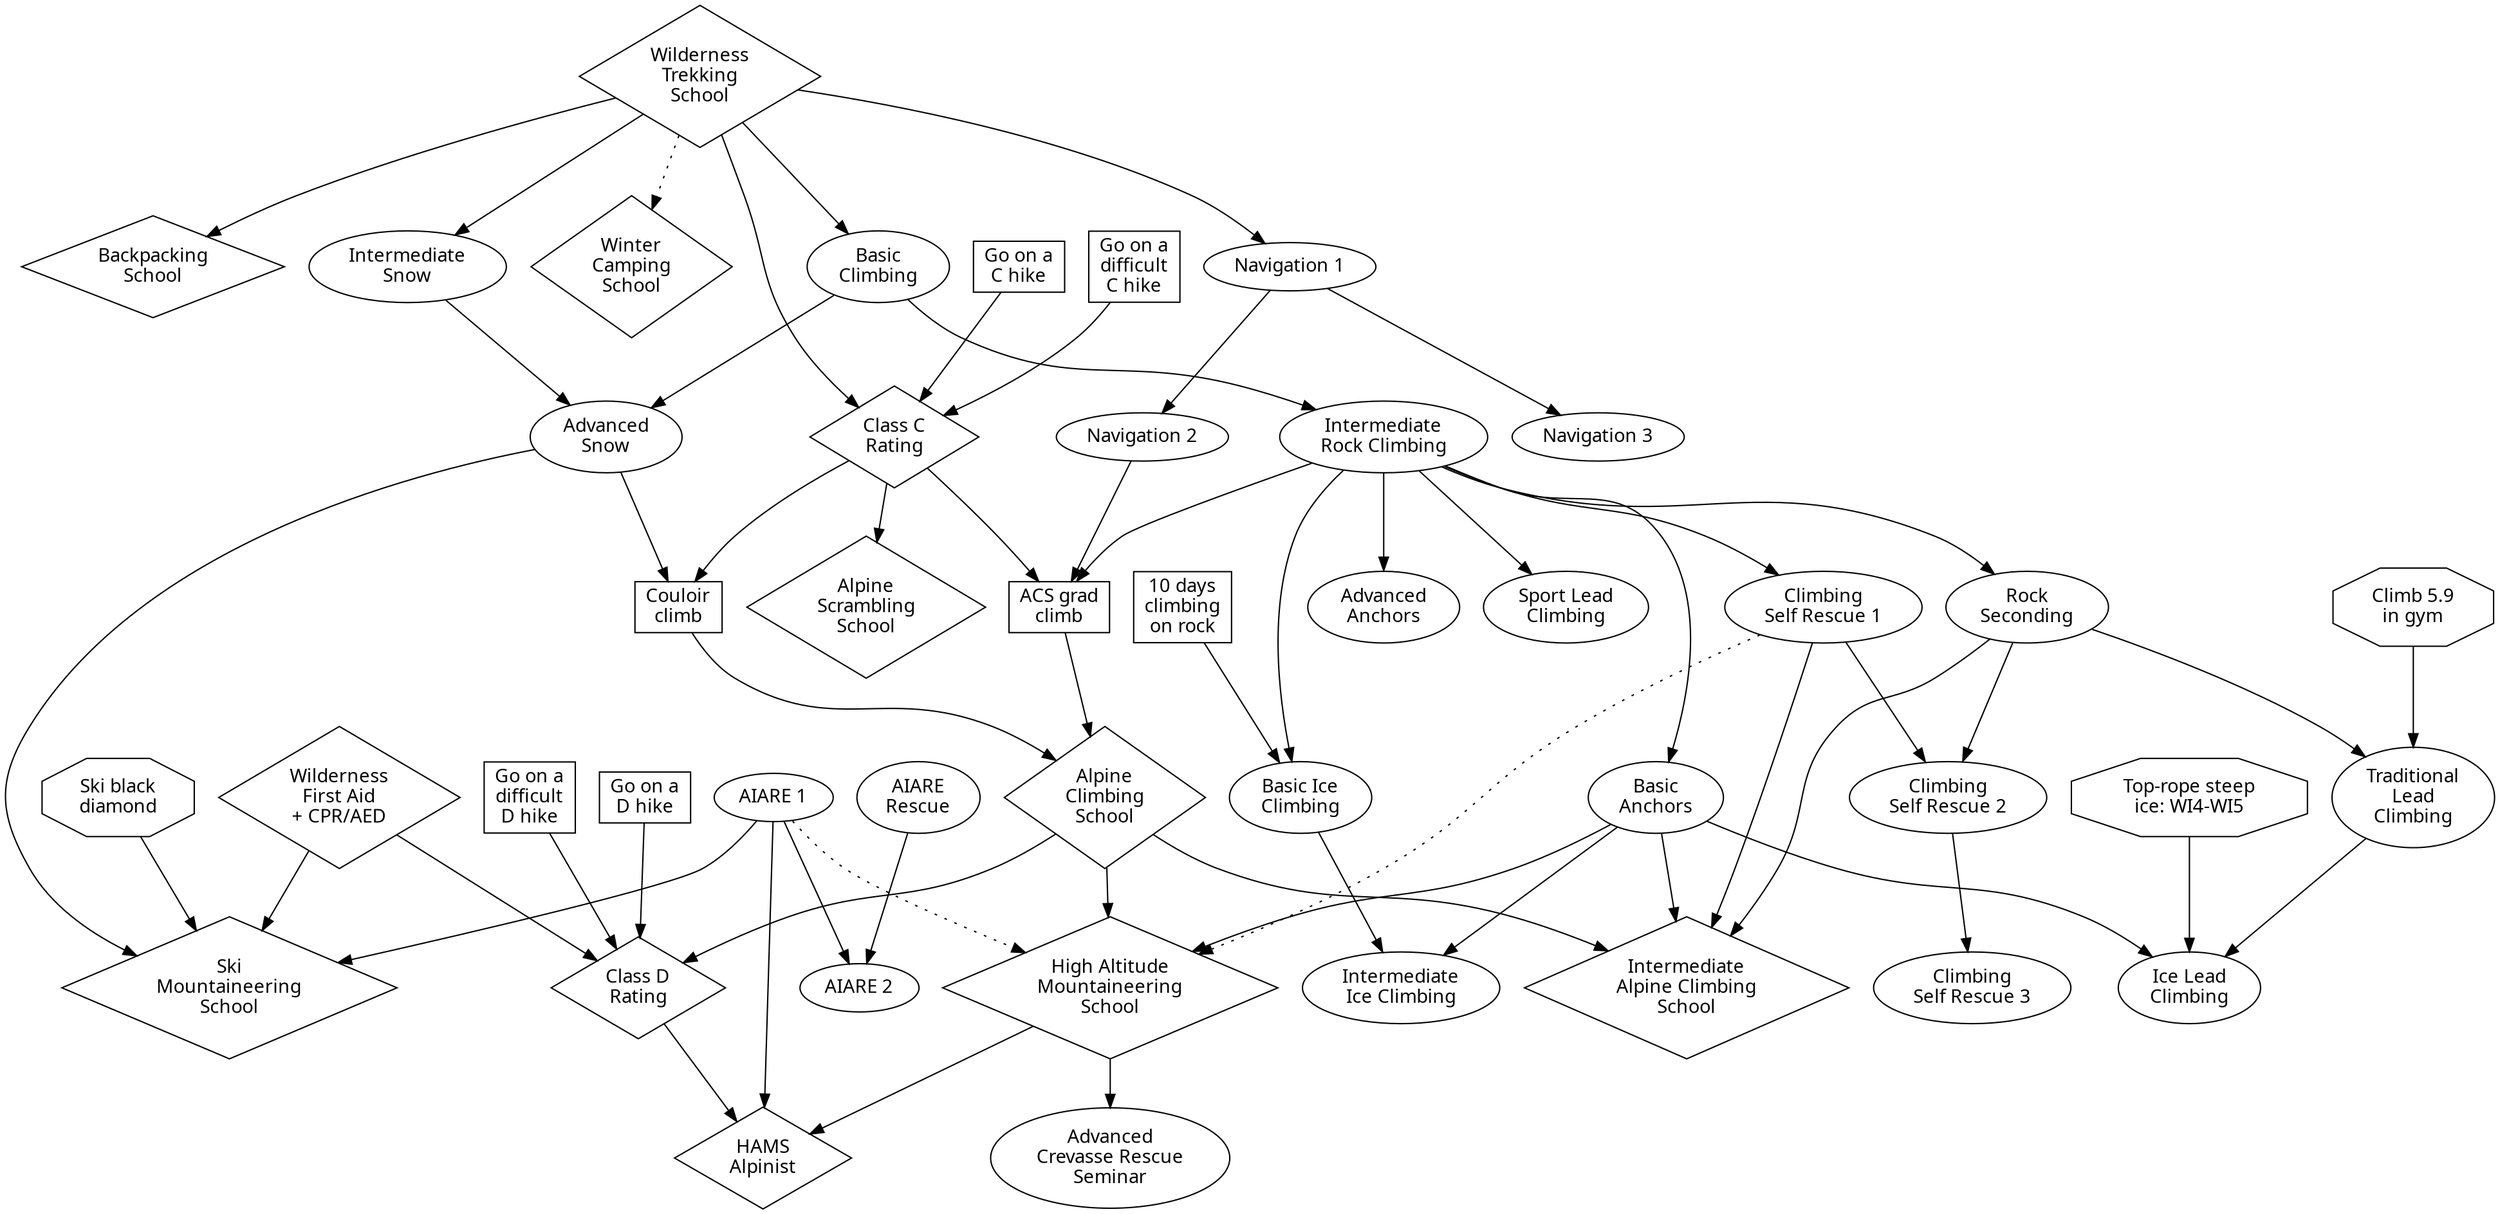 strict digraph "Mountaineering" {
  node [fontname="San Francisco"];

  // Schools, certifications, and ratings
  node [shape=diamond];
  acs [label="Alpine\nClimbing\nSchool"];
  alpine_scrambling [label="Alpine\nScrambling\nSchool"];
  backpacking [label="Backpacking\nSchool"];
  class_c [label="Class C\nRating"]
  class_d [label="Class D\nRating"]
  hams [label="High Altitude\nMountaineering\nSchool"];
  hams_alpinist [label="HAMS\nAlpinist"];
  intermediate_acs [label="Intermediate\nAlpine Climbing\nSchool"];
  ski_mountaineering [label="Ski\nMountaineering\nSchool"];
  wilderness_first_aid [label="Wilderness\nFirst Aid\n+ CPR/AED"];
  wilderness_trekking_school [label="Wilderness\nTrekking\nSchool"];
  winter_camping_school [label="Winter\nCamping\nSchool"];

  // CMC Classes
  node [shape=oval];
  acrs [label="Advanced\nCrevasse Rescue\nSeminar"];
  advanced_anchors [label="Advanced\nAnchors"];
  advanced_snow [label="Advanced\nSnow"];
  aiare_1 [label="AIARE 1"];
  aiare_2 [label="AIARE 2"];
  aiare_rescue [label="AIARE\nRescue"];
  basic_anchors [label="Basic\nAnchors"];
  basic_ice_climbing [label="Basic Ice\nClimbing"];
  basic_rock [label="Basic\nClimbing"];
  climbing_self_rescue_1 [label="Climbing\nSelf Rescue 1"];
  climbing_self_rescue_2 [label="Climbing\nSelf Rescue 2"];
  climbing_self_rescue_3 [label="Climbing\nSelf Rescue 3"];
  ice_lead_climbing [label="Ice Lead\nClimbing"];
  intermediate_ice_climbing [label="Intermediate\nIce Climbing"];
  intermediate_rock [label="Intermediate\nRock Climbing"];
  intermediate_snow [label="Intermediate\nSnow"];
  navigation_1 [label="Navigation 1"];
  navigation_2 [label="Navigation 2"];
  navigation_3 [label="Navigation 3"];
  rock_seconding [label="Rock\nSeconding"];
  sport_lead_climbing [label="Sport Lead\nClimbing"];
  traditional_lead_climbing [label="Traditional\nLead\nClimbing"];

  // Events
  node [shape=rectangle];
  difficult_class_c_hike [label="Go on a\ndifficult\nC hike"];
  acs_couloir_climb [label="Couloir\nclimb"];
  acs_grad_climb [label="ACS grad\nclimb"];
  class_c_hike [label="Go on a\nC hike"];
  class_d_hike [label="Go on a\nD hike"];
  difficult_class_d_hike [label="Go on a\ndifficult\nD hike"];
  ten_days_on_rock [label="10 days\nclimbing\non rock"];

  // Skills
  node [shape=octagon];
  climb_5_9 [label="Climb 5.9\nin gym"];
  ski_black_diamond [label="Ski black\ndiamond"];
  toprope_ice [label="Top-rope steep\nice: WI4-WI5"];

  ////////////////////////////////////////
  // Dependencies
  ////////////////////////////////////////

  wilderness_trekking_school -> backpacking;
  wilderness_trekking_school -> winter_camping_school [style=dotted];

  // Hiking classifications
  class_c_hike -> class_c;
  difficult_class_c_hike -> class_c;
  wilderness_trekking_school -> class_c;

  class_d_hike -> class_d;
  difficult_class_d_hike -> class_d;
  acs -> class_d;
  wilderness_first_aid -> class_d;

  class_c -> alpine_scrambling;

  // Climbing
  wilderness_trekking_school -> basic_rock;
  basic_rock -> intermediate_rock;
  intermediate_rock -> acs_grad_climb;

  intermediate_rock -> advanced_anchors;
  intermediate_rock -> basic_anchors;
  intermediate_rock -> climbing_self_rescue_1;
  intermediate_rock -> rock_seconding;
  intermediate_rock -> sport_lead_climbing;
  climbing_self_rescue_1 -> climbing_self_rescue_2 -> climbing_self_rescue_3;
  climb_5_9 -> traditional_lead_climbing;
  rock_seconding -> traditional_lead_climbing;
  rock_seconding -> climbing_self_rescue_2;

  // Navigation
  wilderness_trekking_school -> navigation_1;
  navigation_1 -> navigation_2;
  navigation_1 -> navigation_3;

  // Snow
  wilderness_trekking_school -> intermediate_snow;
  basic_rock -> advanced_snow;
  intermediate_snow -> advanced_snow;
  advanced_snow -> acs_couloir_climb;

  // ACS
  class_c -> acs_couloir_climb;
  navigation_2 -> acs_grad_climb;
  class_c -> acs_grad_climb;

  acs_couloir_climb -> acs;
  acs_grad_climb -> acs;

  // Intermediate ACS
  acs -> intermediate_acs;
  basic_anchors -> intermediate_acs;
  climbing_self_rescue_1 -> intermediate_acs;
  rock_seconding -> intermediate_acs;

  // Ice Climbing
  intermediate_rock -> basic_ice_climbing;
  ten_days_on_rock -> basic_ice_climbing;
  basic_ice_climbing -> intermediate_ice_climbing;
  basic_anchors -> intermediate_ice_climbing;
  traditional_lead_climbing -> ice_lead_climbing;
  toprope_ice -> ice_lead_climbing;
  basic_anchors -> ice_lead_climbing;

  // Ski Mountaineering
  advanced_snow -> ski_mountaineering;
  ski_black_diamond -> ski_mountaineering;
  wilderness_first_aid -> ski_mountaineering;
  aiare_1 -> ski_mountaineering;

  // Avalanche
  aiare_1 -> aiare_2;
  aiare_rescue -> aiare_2;

  // HAMS
  acs -> hams;
  basic_anchors -> hams;
  aiare_1 -> hams [style=dotted];
  climbing_self_rescue_1 -> hams [style=dotted];
  hams -> hams_alpinist;
  aiare_1 -> hams_alpinist;
  class_d -> hams_alpinist;
  hams -> acrs;
}
